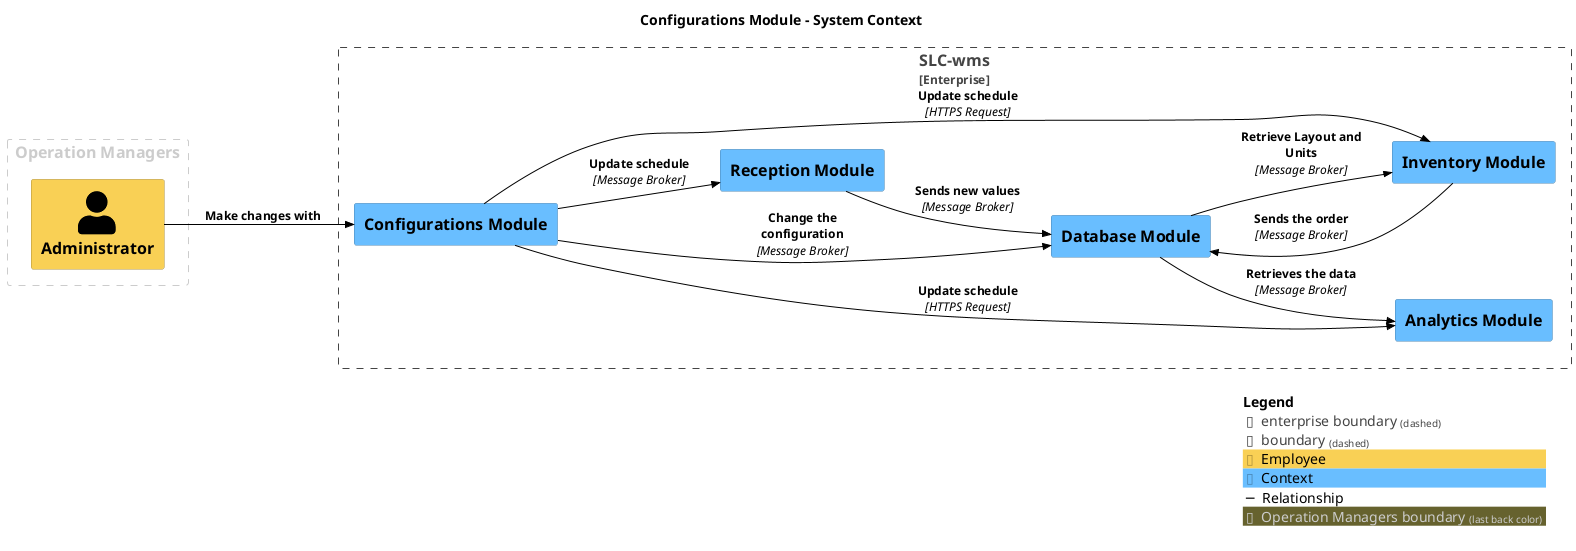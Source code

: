 @startuml
set separator none
title Configurations Module - System Context

left to right direction

!include <C4/C4>
!include <C4/C4_Context>

AddElementTag("Employee", $bgColor="#f9d055", $borderColor="#ae913b", $fontColor="#000000", $sprite="", $shadowing="")
AddElementTag("Context", $bgColor="#69beff", $borderColor="#4985b2", $fontColor="#000000", $sprite="", $shadowing="")

AddRelTag("Relationship", $textColor="#000000", $lineColor="#000000", $lineStyle = "")

Enterprise_Boundary(enterprise, "SLC-wms") {
  System(ReceptionModule, "Reception Module", $descr="", $tags="Context", $link="")
  System(AnalyticsModule, "Analytics Module", $descr="", $tags="Context", $link="")
  System(ConfigurationsModule, "Configurations Module", $descr="", $tags="Context", $link="")
  System(DatabaseModule, "Database Module", $descr="", $tags="Context", $link="")
  System(InventoryModule, "Inventory Module", $descr="", $tags="Context", $link="")
}

AddBoundaryTag("Operation Managers", $borderColor="#cccccc", $fontColor="#cccccc")
Boundary(group_1, "Operation Managers", $tags="Operation Managers") {
  Person_Ext(Administrator, "Administrator", $descr="", $tags="Employee", $link="")
}


Rel_D(ReceptionModule, DatabaseModule, "Sends new values", $techn="Message Broker", $tags="Relationship", $link="")
Rel_D(Administrator, ConfigurationsModule, "Make changes with", $techn="", $tags="Relationship", $link="")
Rel_D(ConfigurationsModule, DatabaseModule, "Change the configuration", $techn="Message Broker", $tags="Relationship", $link="")
Rel_D(ConfigurationsModule, AnalyticsModule, "Update schedule", $techn="HTTPS Request", $tags="Relationship", $link="")
Rel_D(ConfigurationsModule, InventoryModule, "Update schedule", $techn="HTTPS Request", $tags="Relationship", $link="")
Rel_D(ConfigurationsModule, ReceptionModule, "Update schedule", $techn="Message Broker", $tags="Relationship", $link="")
Rel_D(DatabaseModule, InventoryModule, "Retrieve Layout and Units", $techn="Message Broker", $tags="Relationship", $link="")
Rel_D(InventoryModule, DatabaseModule, "Sends the order", $techn="Message Broker", $tags="Relationship", $link="")
Rel_D(DatabaseModule, AnalyticsModule, "Retrieves the data", $techn="Message Broker", $tags="Relationship", $link="")

SHOW_LEGEND(true)
@enduml